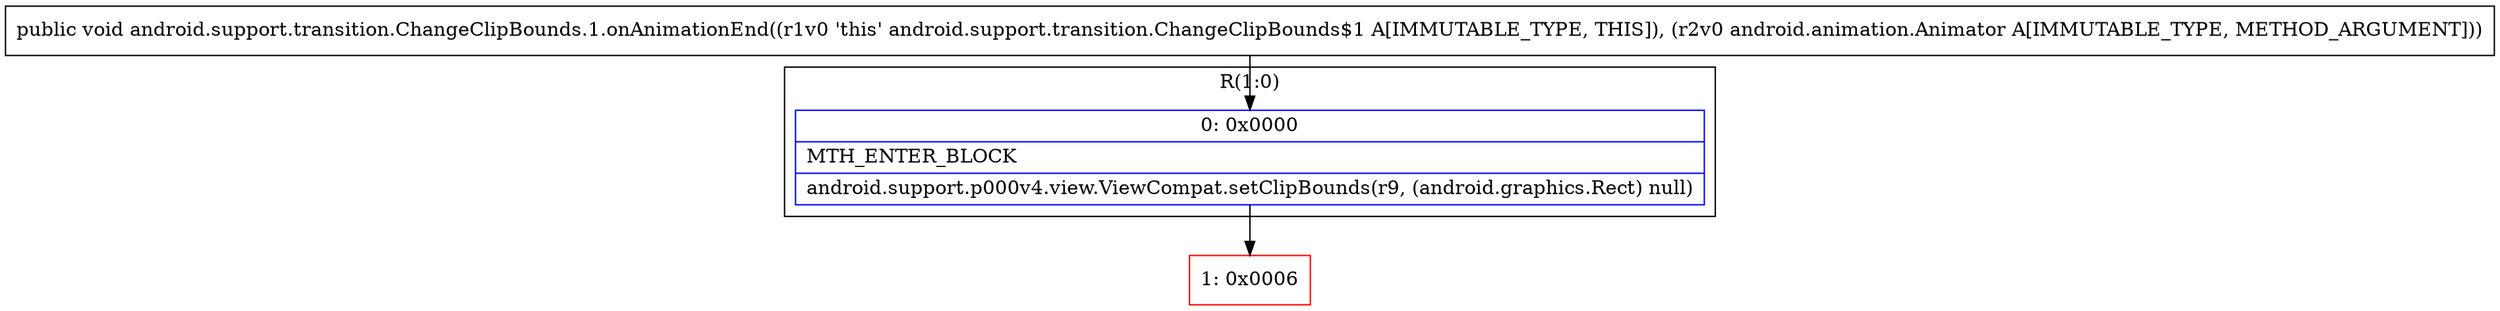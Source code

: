 digraph "CFG forandroid.support.transition.ChangeClipBounds.1.onAnimationEnd(Landroid\/animation\/Animator;)V" {
subgraph cluster_Region_563770869 {
label = "R(1:0)";
node [shape=record,color=blue];
Node_0 [shape=record,label="{0\:\ 0x0000|MTH_ENTER_BLOCK\l|android.support.p000v4.view.ViewCompat.setClipBounds(r9, (android.graphics.Rect) null)\l}"];
}
Node_1 [shape=record,color=red,label="{1\:\ 0x0006}"];
MethodNode[shape=record,label="{public void android.support.transition.ChangeClipBounds.1.onAnimationEnd((r1v0 'this' android.support.transition.ChangeClipBounds$1 A[IMMUTABLE_TYPE, THIS]), (r2v0 android.animation.Animator A[IMMUTABLE_TYPE, METHOD_ARGUMENT])) }"];
MethodNode -> Node_0;
Node_0 -> Node_1;
}

